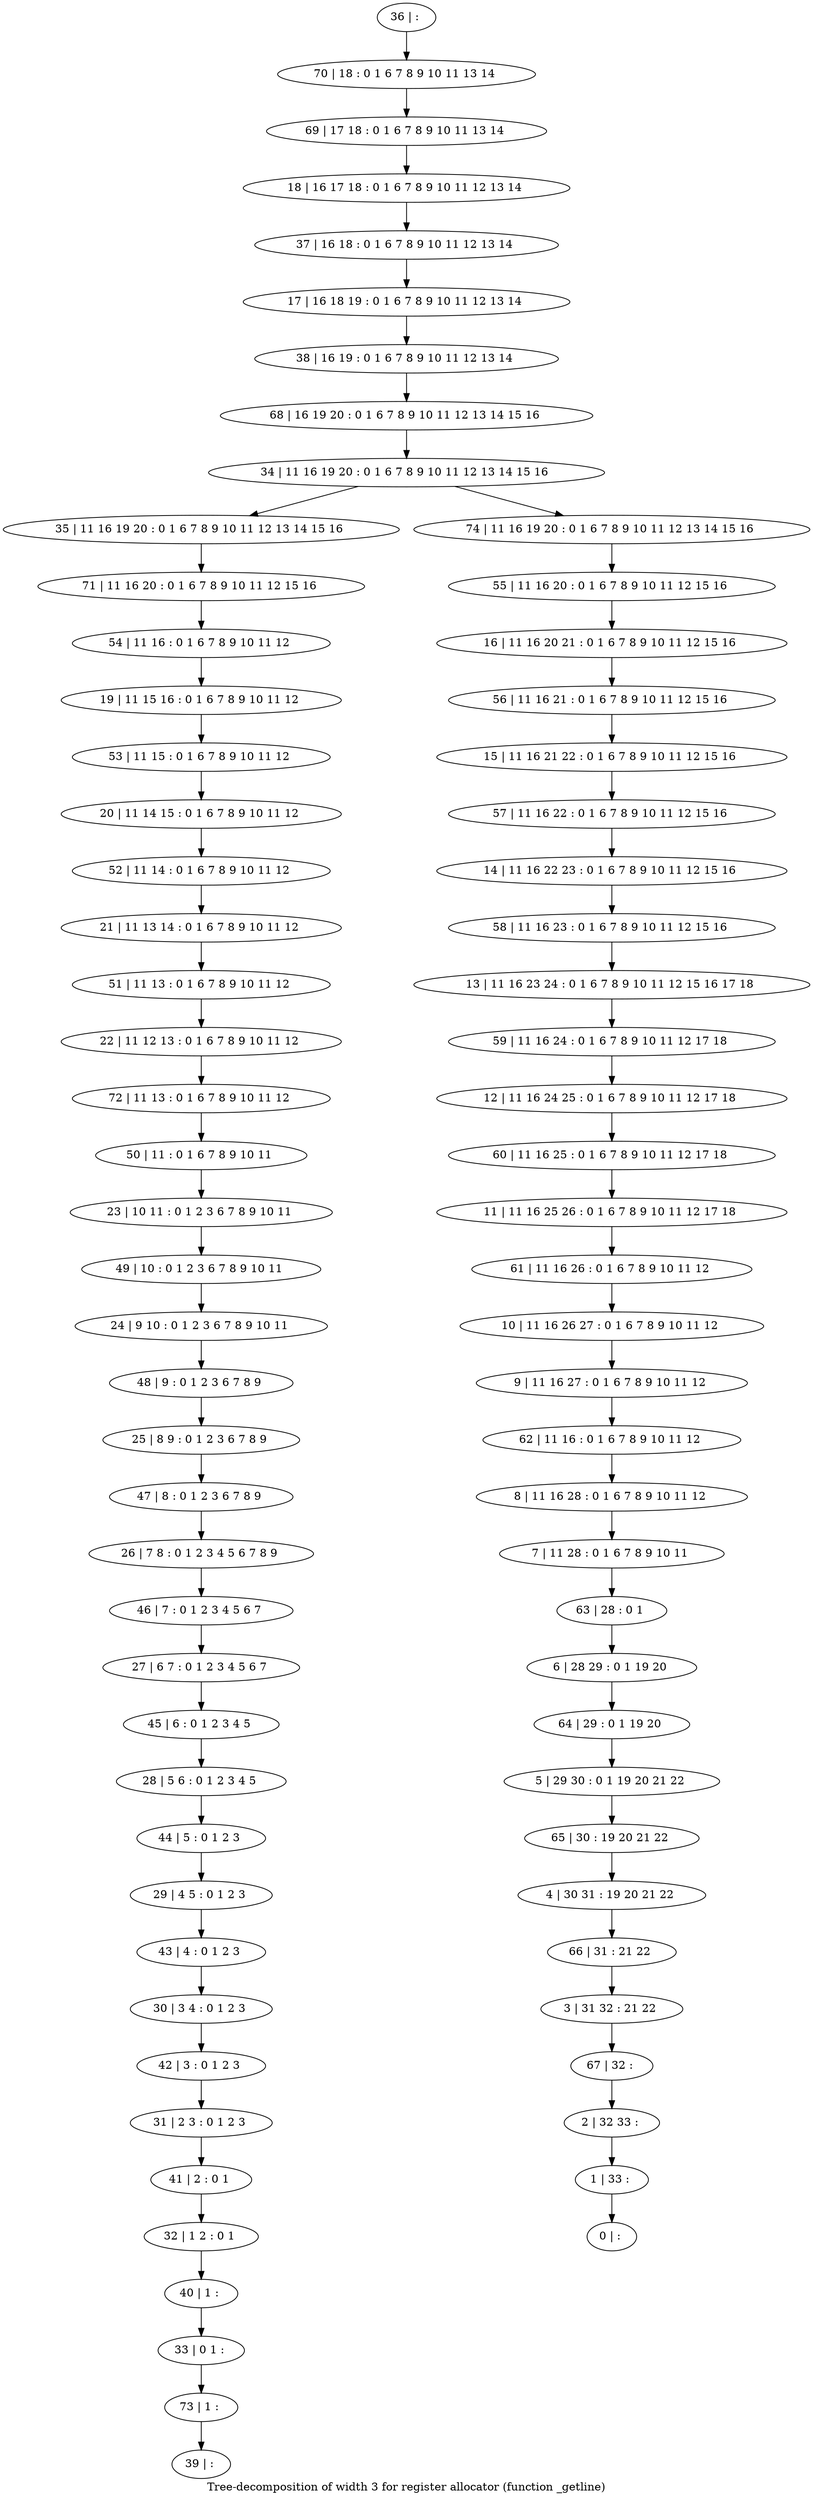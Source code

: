 digraph G {
graph [label="Tree-decomposition of width 3 for register allocator (function _getline)"]
0[label="0 | : "];
1[label="1 | 33 : "];
2[label="2 | 32 33 : "];
3[label="3 | 31 32 : 21 22 "];
4[label="4 | 30 31 : 19 20 21 22 "];
5[label="5 | 29 30 : 0 1 19 20 21 22 "];
6[label="6 | 28 29 : 0 1 19 20 "];
7[label="7 | 11 28 : 0 1 6 7 8 9 10 11 "];
8[label="8 | 11 16 28 : 0 1 6 7 8 9 10 11 12 "];
9[label="9 | 11 16 27 : 0 1 6 7 8 9 10 11 12 "];
10[label="10 | 11 16 26 27 : 0 1 6 7 8 9 10 11 12 "];
11[label="11 | 11 16 25 26 : 0 1 6 7 8 9 10 11 12 17 18 "];
12[label="12 | 11 16 24 25 : 0 1 6 7 8 9 10 11 12 17 18 "];
13[label="13 | 11 16 23 24 : 0 1 6 7 8 9 10 11 12 15 16 17 18 "];
14[label="14 | 11 16 22 23 : 0 1 6 7 8 9 10 11 12 15 16 "];
15[label="15 | 11 16 21 22 : 0 1 6 7 8 9 10 11 12 15 16 "];
16[label="16 | 11 16 20 21 : 0 1 6 7 8 9 10 11 12 15 16 "];
17[label="17 | 16 18 19 : 0 1 6 7 8 9 10 11 12 13 14 "];
18[label="18 | 16 17 18 : 0 1 6 7 8 9 10 11 12 13 14 "];
19[label="19 | 11 15 16 : 0 1 6 7 8 9 10 11 12 "];
20[label="20 | 11 14 15 : 0 1 6 7 8 9 10 11 12 "];
21[label="21 | 11 13 14 : 0 1 6 7 8 9 10 11 12 "];
22[label="22 | 11 12 13 : 0 1 6 7 8 9 10 11 12 "];
23[label="23 | 10 11 : 0 1 2 3 6 7 8 9 10 11 "];
24[label="24 | 9 10 : 0 1 2 3 6 7 8 9 10 11 "];
25[label="25 | 8 9 : 0 1 2 3 6 7 8 9 "];
26[label="26 | 7 8 : 0 1 2 3 4 5 6 7 8 9 "];
27[label="27 | 6 7 : 0 1 2 3 4 5 6 7 "];
28[label="28 | 5 6 : 0 1 2 3 4 5 "];
29[label="29 | 4 5 : 0 1 2 3 "];
30[label="30 | 3 4 : 0 1 2 3 "];
31[label="31 | 2 3 : 0 1 2 3 "];
32[label="32 | 1 2 : 0 1 "];
33[label="33 | 0 1 : "];
34[label="34 | 11 16 19 20 : 0 1 6 7 8 9 10 11 12 13 14 15 16 "];
35[label="35 | 11 16 19 20 : 0 1 6 7 8 9 10 11 12 13 14 15 16 "];
36[label="36 | : "];
37[label="37 | 16 18 : 0 1 6 7 8 9 10 11 12 13 14 "];
38[label="38 | 16 19 : 0 1 6 7 8 9 10 11 12 13 14 "];
39[label="39 | : "];
40[label="40 | 1 : "];
41[label="41 | 2 : 0 1 "];
42[label="42 | 3 : 0 1 2 3 "];
43[label="43 | 4 : 0 1 2 3 "];
44[label="44 | 5 : 0 1 2 3 "];
45[label="45 | 6 : 0 1 2 3 4 5 "];
46[label="46 | 7 : 0 1 2 3 4 5 6 7 "];
47[label="47 | 8 : 0 1 2 3 6 7 8 9 "];
48[label="48 | 9 : 0 1 2 3 6 7 8 9 "];
49[label="49 | 10 : 0 1 2 3 6 7 8 9 10 11 "];
50[label="50 | 11 : 0 1 6 7 8 9 10 11 "];
51[label="51 | 11 13 : 0 1 6 7 8 9 10 11 12 "];
52[label="52 | 11 14 : 0 1 6 7 8 9 10 11 12 "];
53[label="53 | 11 15 : 0 1 6 7 8 9 10 11 12 "];
54[label="54 | 11 16 : 0 1 6 7 8 9 10 11 12 "];
55[label="55 | 11 16 20 : 0 1 6 7 8 9 10 11 12 15 16 "];
56[label="56 | 11 16 21 : 0 1 6 7 8 9 10 11 12 15 16 "];
57[label="57 | 11 16 22 : 0 1 6 7 8 9 10 11 12 15 16 "];
58[label="58 | 11 16 23 : 0 1 6 7 8 9 10 11 12 15 16 "];
59[label="59 | 11 16 24 : 0 1 6 7 8 9 10 11 12 17 18 "];
60[label="60 | 11 16 25 : 0 1 6 7 8 9 10 11 12 17 18 "];
61[label="61 | 11 16 26 : 0 1 6 7 8 9 10 11 12 "];
62[label="62 | 11 16 : 0 1 6 7 8 9 10 11 12 "];
63[label="63 | 28 : 0 1 "];
64[label="64 | 29 : 0 1 19 20 "];
65[label="65 | 30 : 19 20 21 22 "];
66[label="66 | 31 : 21 22 "];
67[label="67 | 32 : "];
68[label="68 | 16 19 20 : 0 1 6 7 8 9 10 11 12 13 14 15 16 "];
69[label="69 | 17 18 : 0 1 6 7 8 9 10 11 13 14 "];
70[label="70 | 18 : 0 1 6 7 8 9 10 11 13 14 "];
71[label="71 | 11 16 20 : 0 1 6 7 8 9 10 11 12 15 16 "];
72[label="72 | 11 13 : 0 1 6 7 8 9 10 11 12 "];
73[label="73 | 1 : "];
74[label="74 | 11 16 19 20 : 0 1 6 7 8 9 10 11 12 13 14 15 16 "];
40->33 ;
32->40 ;
41->32 ;
31->41 ;
42->31 ;
30->42 ;
43->30 ;
29->43 ;
44->29 ;
28->44 ;
45->28 ;
27->45 ;
46->27 ;
26->46 ;
47->26 ;
25->47 ;
48->25 ;
24->48 ;
49->24 ;
23->49 ;
50->23 ;
51->22 ;
21->51 ;
52->21 ;
20->52 ;
53->20 ;
19->53 ;
54->19 ;
71->54 ;
35->71 ;
72->50 ;
22->72 ;
73->39 ;
33->73 ;
36->70 ;
70->69 ;
69->18 ;
18->37 ;
37->17 ;
17->38 ;
38->68 ;
68->34 ;
55->16 ;
16->56 ;
56->15 ;
15->57 ;
57->14 ;
14->58 ;
58->13 ;
13->59 ;
59->12 ;
12->60 ;
60->11 ;
11->61 ;
61->10 ;
10->9 ;
9->62 ;
62->8 ;
8->7 ;
7->63 ;
63->6 ;
6->64 ;
64->5 ;
5->65 ;
65->4 ;
4->66 ;
66->3 ;
3->67 ;
67->2 ;
2->1 ;
1->0 ;
74->55 ;
34->35 ;
34->74 ;
}
